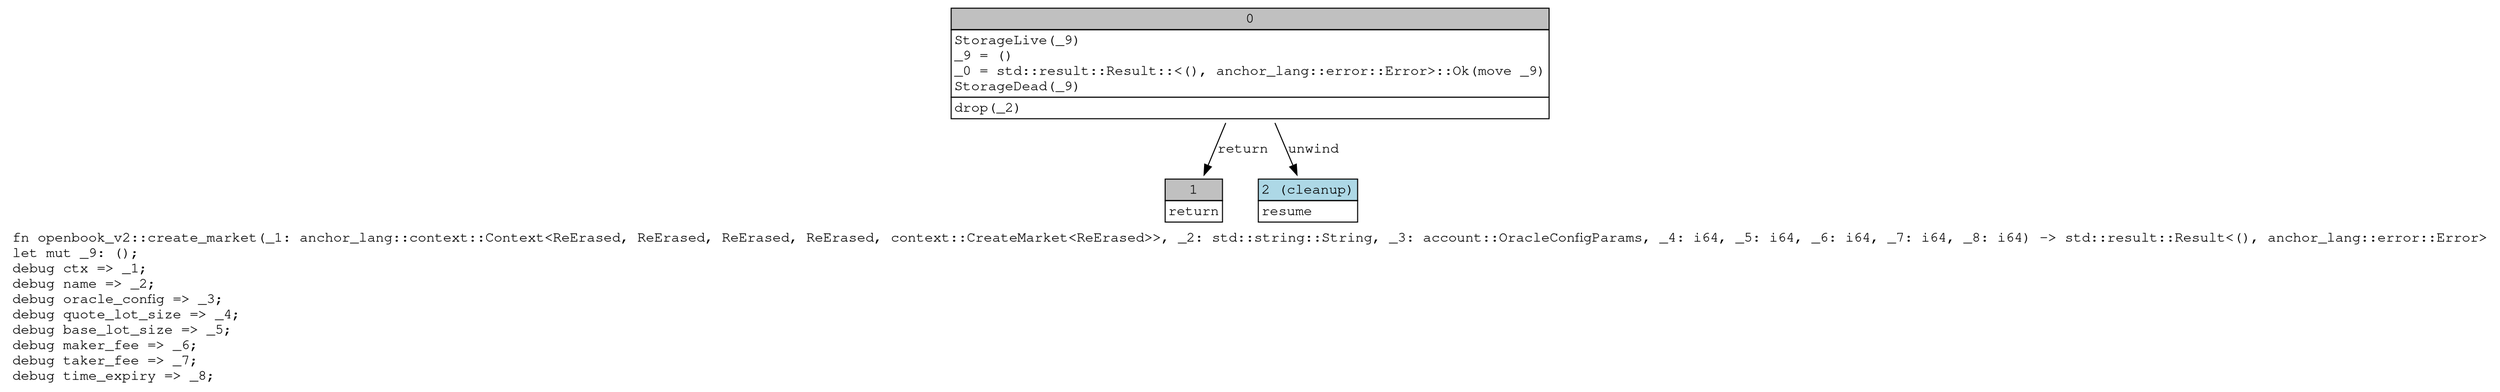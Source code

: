 digraph Mir_0_1171 {
    graph [fontname="Courier, monospace"];
    node [fontname="Courier, monospace"];
    edge [fontname="Courier, monospace"];
    label=<fn openbook_v2::create_market(_1: anchor_lang::context::Context&lt;ReErased, ReErased, ReErased, ReErased, context::CreateMarket&lt;ReErased&gt;&gt;, _2: std::string::String, _3: account::OracleConfigParams, _4: i64, _5: i64, _6: i64, _7: i64, _8: i64) -&gt; std::result::Result&lt;(), anchor_lang::error::Error&gt;<br align="left"/>let mut _9: ();<br align="left"/>debug ctx =&gt; _1;<br align="left"/>debug name =&gt; _2;<br align="left"/>debug oracle_config =&gt; _3;<br align="left"/>debug quote_lot_size =&gt; _4;<br align="left"/>debug base_lot_size =&gt; _5;<br align="left"/>debug maker_fee =&gt; _6;<br align="left"/>debug taker_fee =&gt; _7;<br align="left"/>debug time_expiry =&gt; _8;<br align="left"/>>;
    bb0__0_1171 [shape="none", label=<<table border="0" cellborder="1" cellspacing="0"><tr><td bgcolor="gray" align="center" colspan="1">0</td></tr><tr><td align="left" balign="left">StorageLive(_9)<br/>_9 = ()<br/>_0 = std::result::Result::&lt;(), anchor_lang::error::Error&gt;::Ok(move _9)<br/>StorageDead(_9)<br/></td></tr><tr><td align="left">drop(_2)</td></tr></table>>];
    bb1__0_1171 [shape="none", label=<<table border="0" cellborder="1" cellspacing="0"><tr><td bgcolor="gray" align="center" colspan="1">1</td></tr><tr><td align="left">return</td></tr></table>>];
    bb2__0_1171 [shape="none", label=<<table border="0" cellborder="1" cellspacing="0"><tr><td bgcolor="lightblue" align="center" colspan="1">2 (cleanup)</td></tr><tr><td align="left">resume</td></tr></table>>];
    bb0__0_1171 -> bb1__0_1171 [label="return"];
    bb0__0_1171 -> bb2__0_1171 [label="unwind"];
}
